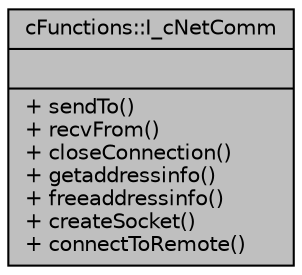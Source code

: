 digraph "cFunctions::I_cNetComm"
{
 // INTERACTIVE_SVG=YES
 // LATEX_PDF_SIZE
  edge [fontname="Helvetica",fontsize="10",labelfontname="Helvetica",labelfontsize="10"];
  node [fontname="Helvetica",fontsize="10",shape=record];
  Node2 [label="{cFunctions::I_cNetComm\n||+ sendTo()\l+ recvFrom()\l+ closeConnection()\l+ getaddressinfo()\l+ freeaddressinfo()\l+ createSocket()\l+ connectToRemote()\l}",height=0.2,width=0.4,color="black", fillcolor="grey75", style="filled", fontcolor="black",tooltip="interfaec for the cnetcomm class for mocking"];
}
